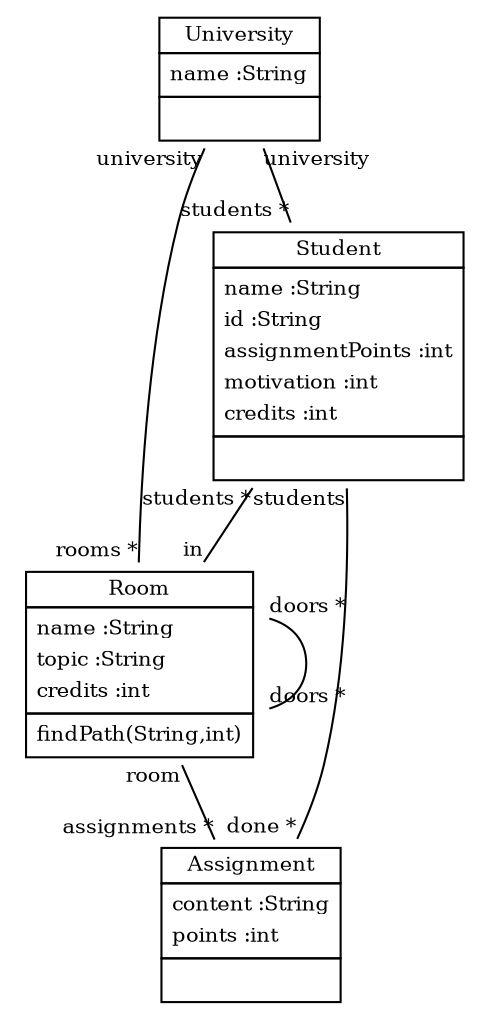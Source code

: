 
 digraph ClassDiagram {
    node [shape = none, fontsize = 10]; 
    edge [fontsize = 10];
    
    
    _University [label=<<table border='0' cellborder='1' cellspacing='0'> <tr> <td HREF="../examples/org/sdmlib/examples/studyrightWithAssignments/University.java">University</td> </tr> <tr><td><table border='0' cellborder='0' cellspacing='0'> <tr><td align='left'>name :String</td></tr>  </table></td></tr> <tr><td><table border='0' cellborder='0' cellspacing='0'> <tr><td> </td></tr> </table></td></tr> </table>>];
    _Student [label=<<table border='0' cellborder='1' cellspacing='0'> <tr> <td HREF="../examples/org/sdmlib/examples/studyrightWithAssignments/Student.java">Student</td> </tr> <tr><td><table border='0' cellborder='0' cellspacing='0'> <tr><td align='left'>name :String</td></tr> <tr><td align='left'>id :String</td></tr> <tr><td align='left'>assignmentPoints :int</td></tr> <tr><td align='left'>motivation :int</td></tr> <tr><td align='left'>credits :int</td></tr>  </table></td></tr> <tr><td><table border='0' cellborder='0' cellspacing='0'> <tr><td> </td></tr> </table></td></tr> </table>>];
    _Room [label=<<table border='0' cellborder='1' cellspacing='0'> <tr> <td HREF="../examples/org/sdmlib/examples/studyrightWithAssignments/Room.java">Room</td> </tr> <tr><td><table border='0' cellborder='0' cellspacing='0'> <tr><td align='left'>name :String</td></tr> <tr><td align='left'>topic :String</td></tr> <tr><td align='left'>credits :int</td></tr>  </table></td></tr> <tr><td><table border='0' cellborder='0' cellspacing='0'> <tr><td align='left'>findPath(String,int)</td></tr>  </table></td></tr> </table>>];
    _Assignment [label=<<table border='0' cellborder='1' cellspacing='0'> <tr> <td HREF="../examples/org/sdmlib/examples/studyrightWithAssignments/Assignment.java">Assignment</td> </tr> <tr><td><table border='0' cellborder='0' cellspacing='0'> <tr><td align='left'>content :String</td></tr> <tr><td align='left'>points :int</td></tr>  </table></td></tr> <tr><td><table border='0' cellborder='0' cellspacing='0'> <tr><td> </td></tr> </table></td></tr> </table>>];
    
    
    
    _University -> _Student [headlabel = "students *" taillabel = "university" arrowhead = "none" ];
    _University -> _Room [headlabel = "rooms *" taillabel = "university" arrowhead = "none" ];
    _Room -> _Room [headlabel = "doors *" taillabel = "doors *" arrowhead = "none" ];
    _Student -> _Room [headlabel = "in" taillabel = "students *" arrowhead = "none" ];
    _Room -> _Assignment [headlabel = "assignments *" taillabel = "room" arrowhead = "none" ];
    _Student -> _Assignment [headlabel = "done *" taillabel = "students" arrowhead = "none" ];
}
